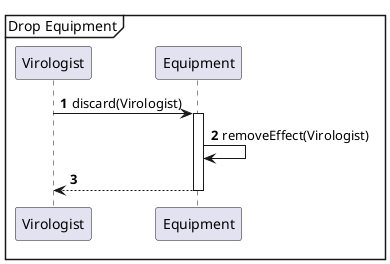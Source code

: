 @startuml
'https://plantuml.com/sequence-diagram

autonumber

Mainframe Drop Equipment


Virologist->Equipment++:discard(Virologist)
Equipment->Equipment:removeEffect(Virologist)
Equipment-->Virologist--
@enduml